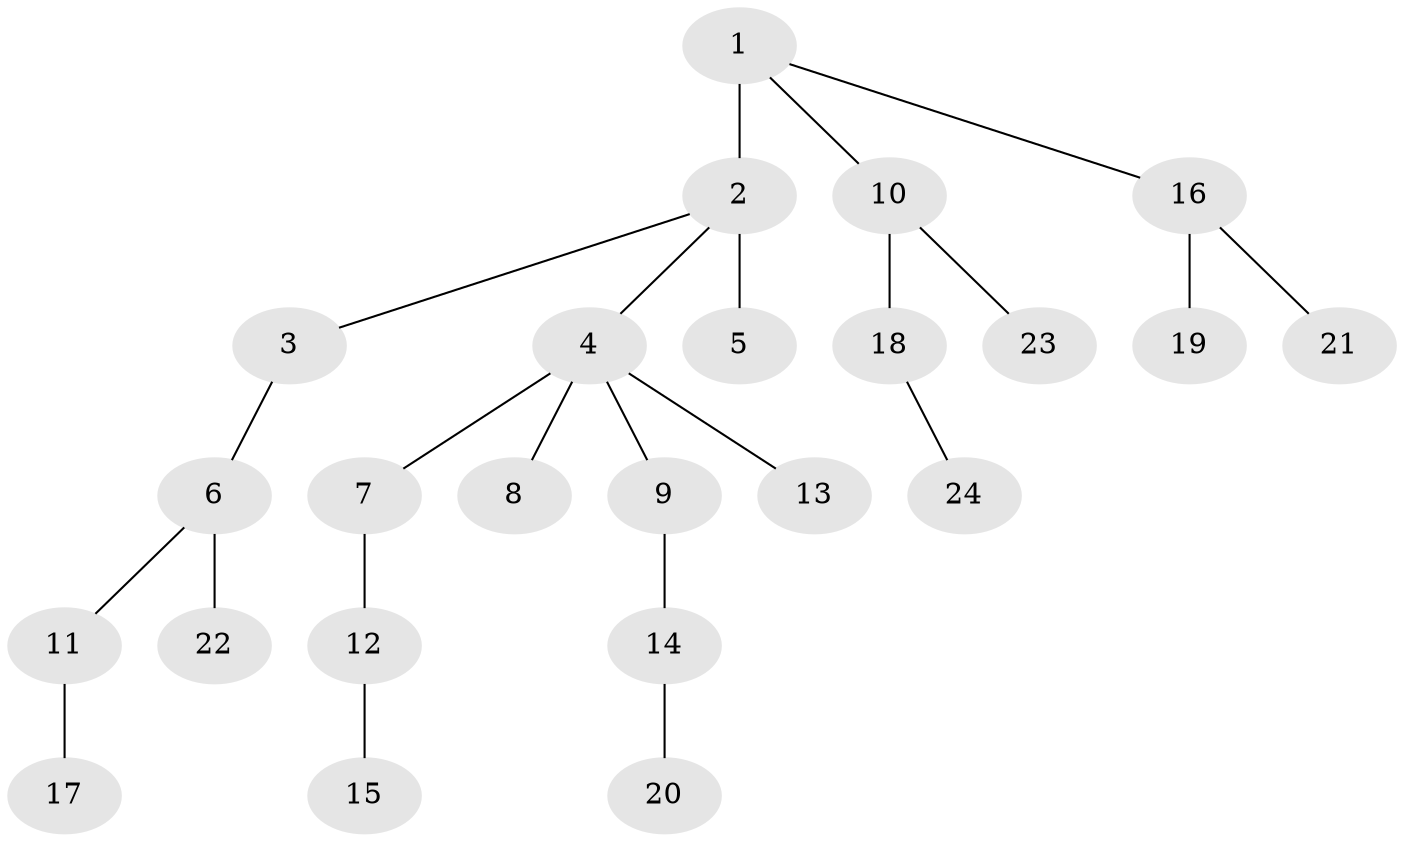 // original degree distribution, {3: 0.11688311688311688, 8: 0.012987012987012988, 7: 0.012987012987012988, 1: 0.5064935064935064, 2: 0.24675324675324675, 4: 0.09090909090909091, 5: 0.012987012987012988}
// Generated by graph-tools (version 1.1) at 2025/51/03/04/25 22:51:58]
// undirected, 24 vertices, 23 edges
graph export_dot {
  node [color=gray90,style=filled];
  1;
  2;
  3;
  4;
  5;
  6;
  7;
  8;
  9;
  10;
  11;
  12;
  13;
  14;
  15;
  16;
  17;
  18;
  19;
  20;
  21;
  22;
  23;
  24;
  1 -- 2 [weight=3.0];
  1 -- 10 [weight=1.0];
  1 -- 16 [weight=1.0];
  2 -- 3 [weight=1.0];
  2 -- 4 [weight=1.0];
  2 -- 5 [weight=1.0];
  3 -- 6 [weight=1.0];
  4 -- 7 [weight=1.0];
  4 -- 8 [weight=1.0];
  4 -- 9 [weight=1.0];
  4 -- 13 [weight=1.0];
  6 -- 11 [weight=1.0];
  6 -- 22 [weight=1.0];
  7 -- 12 [weight=1.0];
  9 -- 14 [weight=1.0];
  10 -- 18 [weight=1.0];
  10 -- 23 [weight=1.0];
  11 -- 17 [weight=1.0];
  12 -- 15 [weight=1.0];
  14 -- 20 [weight=1.0];
  16 -- 19 [weight=2.0];
  16 -- 21 [weight=1.0];
  18 -- 24 [weight=1.0];
}
